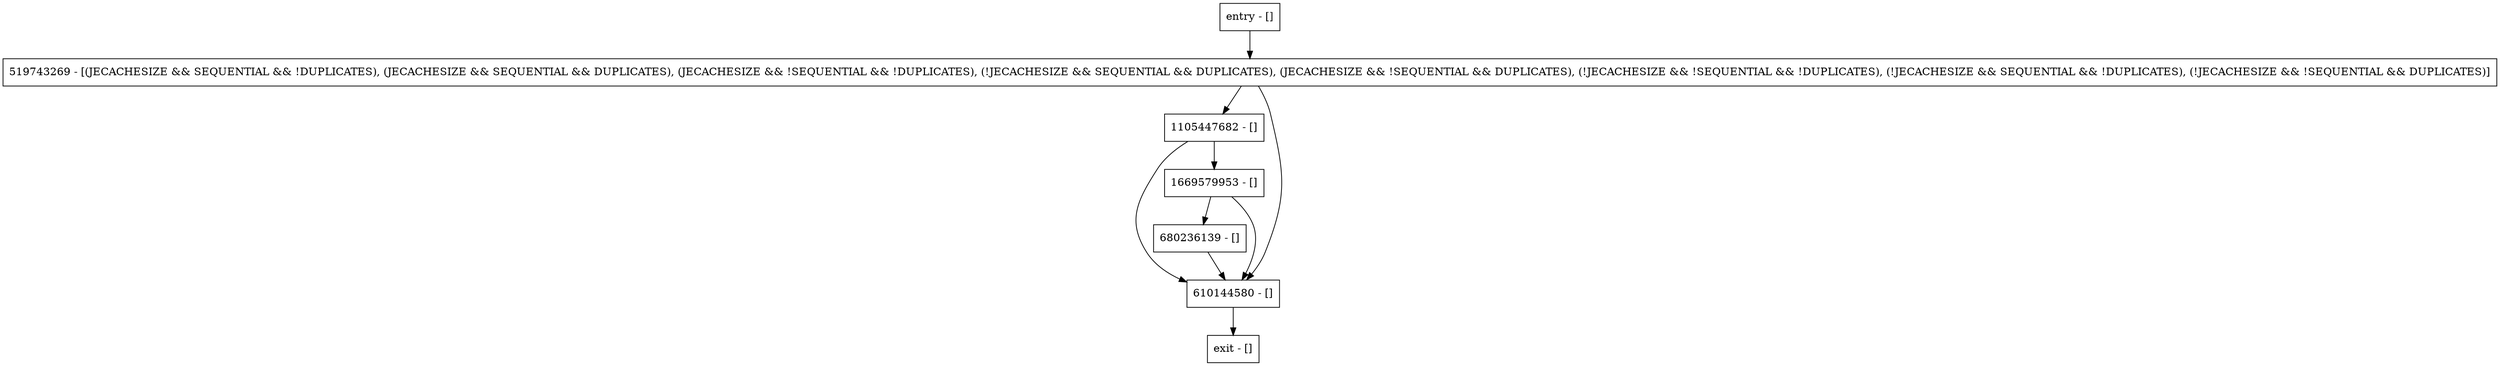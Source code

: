digraph releaseDb {
node [shape=record];
entry [label="entry - []"];
exit [label="exit - []"];
1105447682 [label="1105447682 - []"];
680236139 [label="680236139 - []"];
610144580 [label="610144580 - []"];
519743269 [label="519743269 - [(JECACHESIZE && SEQUENTIAL && !DUPLICATES), (JECACHESIZE && SEQUENTIAL && DUPLICATES), (JECACHESIZE && !SEQUENTIAL && !DUPLICATES), (!JECACHESIZE && SEQUENTIAL && DUPLICATES), (JECACHESIZE && !SEQUENTIAL && DUPLICATES), (!JECACHESIZE && !SEQUENTIAL && !DUPLICATES), (!JECACHESIZE && SEQUENTIAL && !DUPLICATES), (!JECACHESIZE && !SEQUENTIAL && DUPLICATES)]"];
1669579953 [label="1669579953 - []"];
entry;
exit;
entry -> 519743269;
1105447682 -> 610144580;
1105447682 -> 1669579953;
680236139 -> 610144580;
610144580 -> exit;
519743269 -> 1105447682;
519743269 -> 610144580;
1669579953 -> 680236139;
1669579953 -> 610144580;
}
